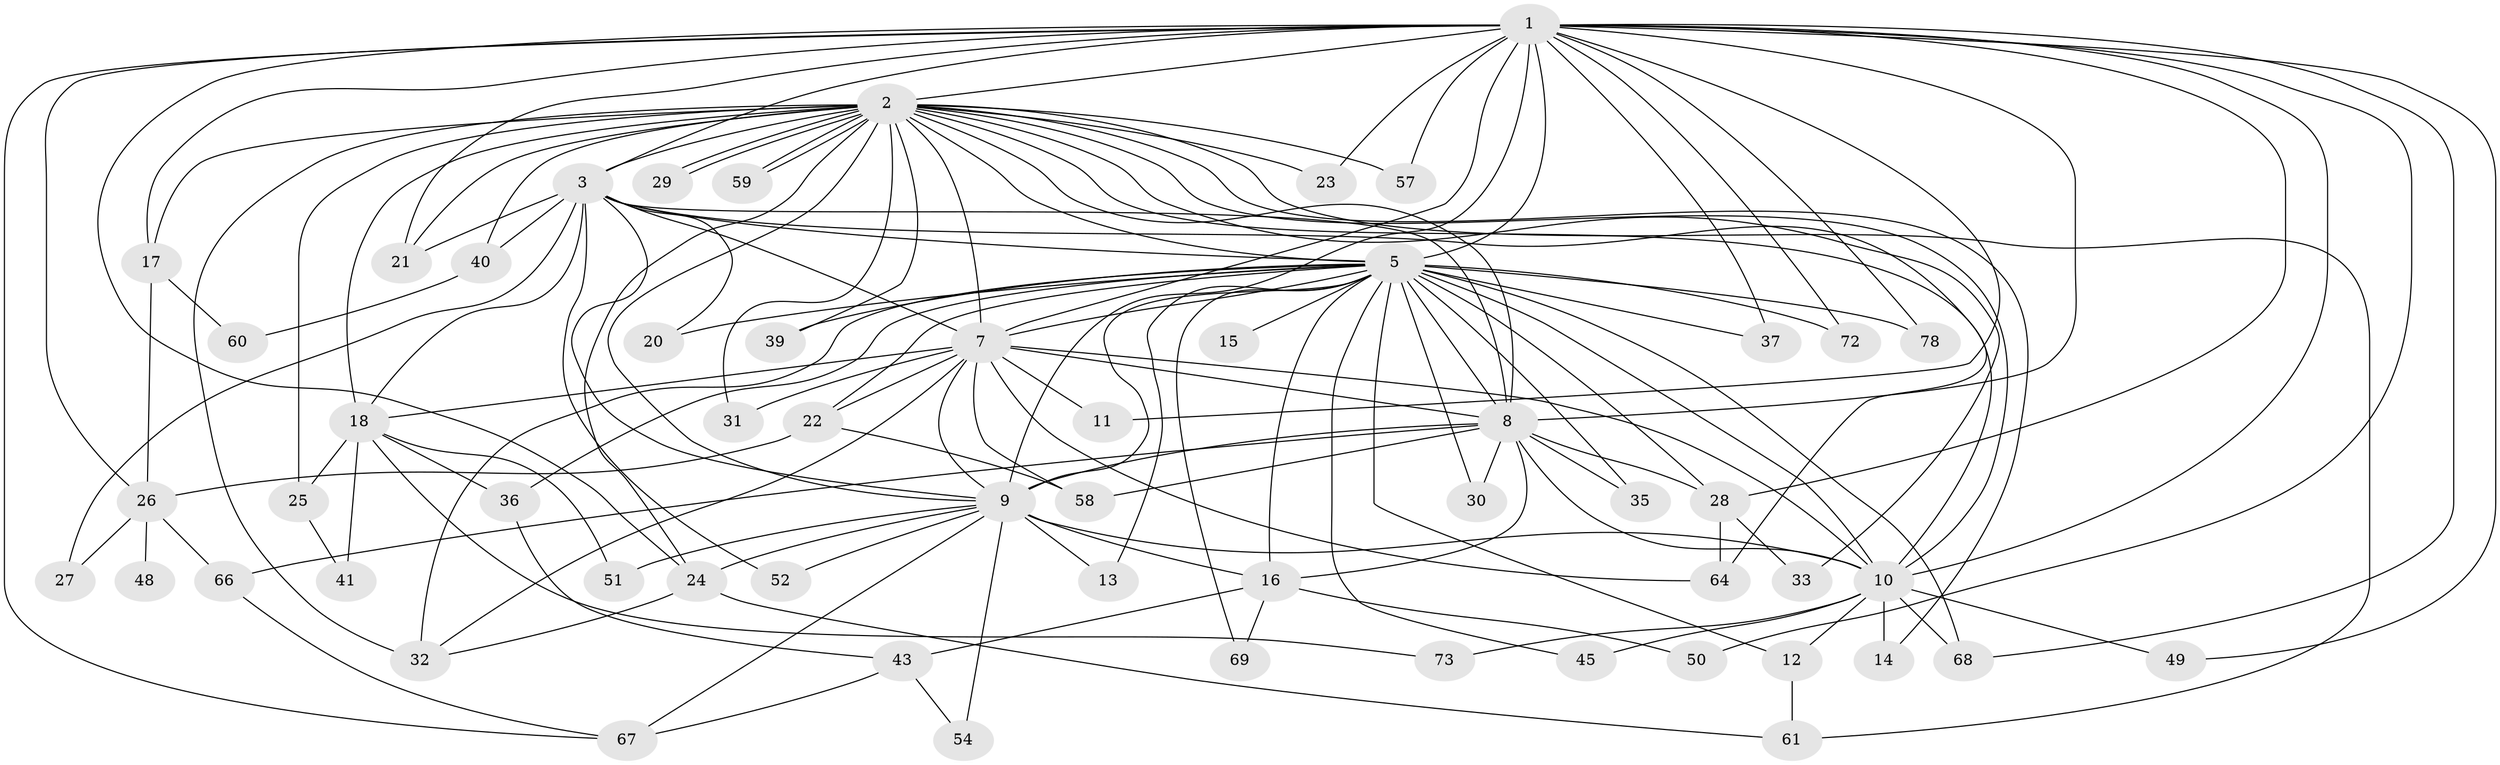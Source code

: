 // original degree distribution, {21: 0.01282051282051282, 29: 0.01282051282051282, 14: 0.01282051282051282, 13: 0.01282051282051282, 18: 0.01282051282051282, 20: 0.01282051282051282, 16: 0.02564102564102564, 17: 0.02564102564102564, 2: 0.5641025641025641, 3: 0.15384615384615385, 5: 0.0641025641025641, 4: 0.07692307692307693, 8: 0.01282051282051282}
// Generated by graph-tools (version 1.1) at 2025/41/03/06/25 10:41:41]
// undirected, 57 vertices, 138 edges
graph export_dot {
graph [start="1"]
  node [color=gray90,style=filled];
  1 [super="+4"];
  2 [super="+44"];
  3 [super="+19"];
  5 [super="+6"];
  7 [super="+63"];
  8 [super="+65"];
  9 [super="+47"];
  10 [super="+42"];
  11;
  12;
  13;
  14;
  15;
  16 [super="+46"];
  17 [super="+53"];
  18 [super="+55"];
  20;
  21 [super="+56"];
  22;
  23;
  24;
  25;
  26 [super="+38"];
  27;
  28 [super="+62"];
  29;
  30;
  31;
  32 [super="+34"];
  33;
  35;
  36;
  37;
  39;
  40;
  41;
  43 [super="+70"];
  45;
  48;
  49;
  50;
  51;
  52;
  54;
  57;
  58 [super="+71"];
  59;
  60;
  61 [super="+77"];
  64 [super="+76"];
  66;
  67 [super="+75"];
  68 [super="+74"];
  69;
  72;
  73;
  78;
  1 -- 2 [weight=2];
  1 -- 3 [weight=2];
  1 -- 5 [weight=4];
  1 -- 7 [weight=2];
  1 -- 8 [weight=2];
  1 -- 9 [weight=2];
  1 -- 10 [weight=2];
  1 -- 11;
  1 -- 17;
  1 -- 21;
  1 -- 26 [weight=2];
  1 -- 37;
  1 -- 49;
  1 -- 50;
  1 -- 57;
  1 -- 72;
  1 -- 78;
  1 -- 67;
  1 -- 68;
  1 -- 23;
  1 -- 24;
  1 -- 28;
  2 -- 3;
  2 -- 5 [weight=2];
  2 -- 7;
  2 -- 8;
  2 -- 9;
  2 -- 10;
  2 -- 14;
  2 -- 17;
  2 -- 18 [weight=2];
  2 -- 23;
  2 -- 24;
  2 -- 25;
  2 -- 29;
  2 -- 29;
  2 -- 31;
  2 -- 33;
  2 -- 39;
  2 -- 40;
  2 -- 57;
  2 -- 59;
  2 -- 59;
  2 -- 32;
  2 -- 64;
  2 -- 61;
  2 -- 21;
  3 -- 5 [weight=3];
  3 -- 7;
  3 -- 8;
  3 -- 9;
  3 -- 10;
  3 -- 18;
  3 -- 20;
  3 -- 21;
  3 -- 40;
  3 -- 27;
  3 -- 52;
  5 -- 7 [weight=2];
  5 -- 8 [weight=2];
  5 -- 9 [weight=2];
  5 -- 10 [weight=2];
  5 -- 13;
  5 -- 15 [weight=2];
  5 -- 32;
  5 -- 35;
  5 -- 36;
  5 -- 37;
  5 -- 39;
  5 -- 45;
  5 -- 68;
  5 -- 69;
  5 -- 72;
  5 -- 12;
  5 -- 78;
  5 -- 16;
  5 -- 20;
  5 -- 22;
  5 -- 28;
  5 -- 30;
  7 -- 8;
  7 -- 9;
  7 -- 10;
  7 -- 11;
  7 -- 22;
  7 -- 31;
  7 -- 32;
  7 -- 58;
  7 -- 64;
  7 -- 18;
  8 -- 9;
  8 -- 10 [weight=3];
  8 -- 16;
  8 -- 28;
  8 -- 30;
  8 -- 35;
  8 -- 66;
  8 -- 58;
  9 -- 10;
  9 -- 13;
  9 -- 51;
  9 -- 52;
  9 -- 54;
  9 -- 24;
  9 -- 16;
  9 -- 67;
  10 -- 12;
  10 -- 14;
  10 -- 45;
  10 -- 49;
  10 -- 73;
  10 -- 68;
  12 -- 61;
  16 -- 43;
  16 -- 50;
  16 -- 69;
  17 -- 60;
  17 -- 26;
  18 -- 25;
  18 -- 36;
  18 -- 41;
  18 -- 51;
  18 -- 73;
  22 -- 26;
  22 -- 58;
  24 -- 61;
  24 -- 32;
  25 -- 41;
  26 -- 27;
  26 -- 66;
  26 -- 48;
  28 -- 33;
  28 -- 64;
  36 -- 43;
  40 -- 60;
  43 -- 54;
  43 -- 67;
  66 -- 67;
}
